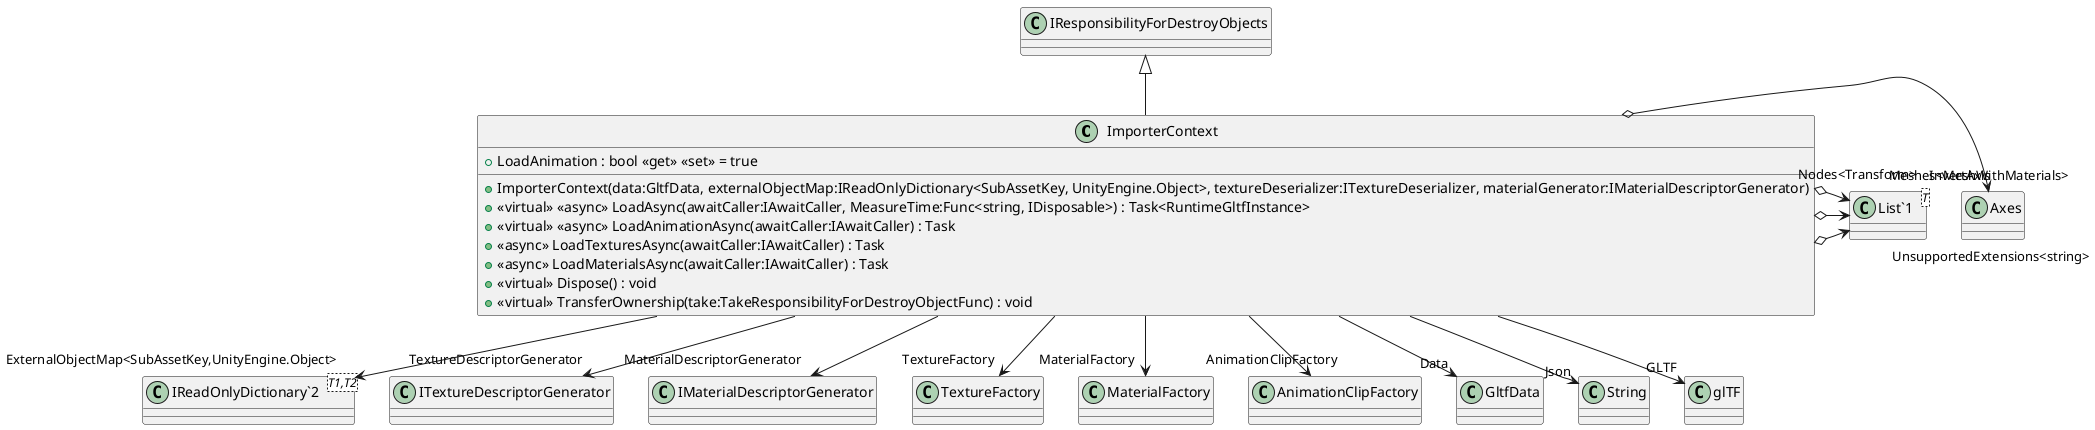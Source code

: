 @startuml
class ImporterContext {
    + LoadAnimation : bool <<get>> <<set>> = true
    + ImporterContext(data:GltfData, externalObjectMap:IReadOnlyDictionary<SubAssetKey, UnityEngine.Object>, textureDeserializer:ITextureDeserializer, materialGenerator:IMaterialDescriptorGenerator)
    + <<virtual>> <<async>> LoadAsync(awaitCaller:IAwaitCaller, MeasureTime:Func<string, IDisposable>) : Task<RuntimeGltfInstance>
    + <<virtual>> <<async>> LoadAnimationAsync(awaitCaller:IAwaitCaller) : Task
    + <<async>> LoadTexturesAsync(awaitCaller:IAwaitCaller) : Task
    + <<async>> LoadMaterialsAsync(awaitCaller:IAwaitCaller) : Task
    + <<virtual>> Dispose() : void
    + <<virtual>> TransferOwnership(take:TakeResponsibilityForDestroyObjectFunc) : void
}
class "IReadOnlyDictionary`2"<T1,T2> {
}
class "List`1"<T> {
}
IResponsibilityForDestroyObjects <|-- ImporterContext
ImporterContext --> "TextureDescriptorGenerator" ITextureDescriptorGenerator
ImporterContext --> "MaterialDescriptorGenerator" IMaterialDescriptorGenerator
ImporterContext --> "TextureFactory" TextureFactory
ImporterContext --> "MaterialFactory" MaterialFactory
ImporterContext --> "AnimationClipFactory" AnimationClipFactory
ImporterContext --> "ExternalObjectMap<SubAssetKey,UnityEngine.Object>" "IReadOnlyDictionary`2"
ImporterContext --> "Data" GltfData
ImporterContext --> "Json" String
ImporterContext --> "GLTF" glTF
ImporterContext o-> "InvertAxis" Axes
ImporterContext o-> "UnsupportedExtensions<string>" "List`1"
ImporterContext o-> "Nodes<Transform>" "List`1"
ImporterContext o-> "Meshes<MeshWithMaterials>" "List`1"
@enduml
